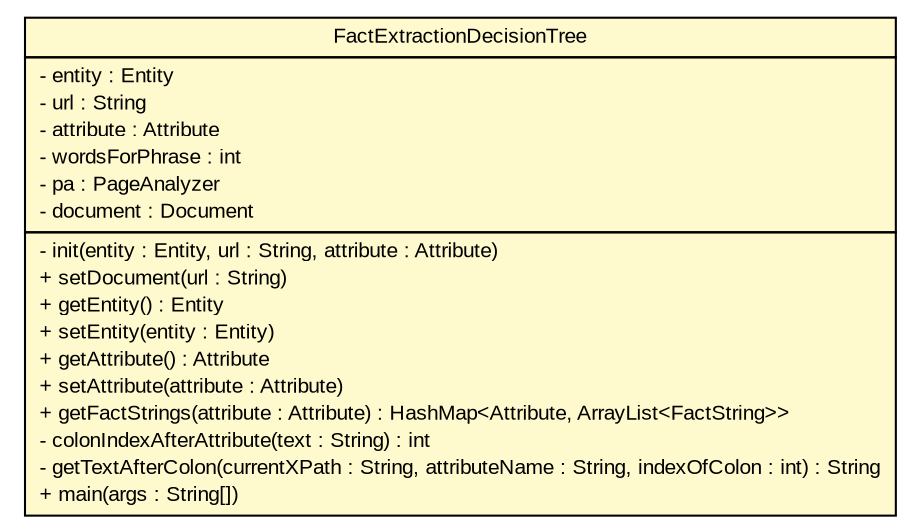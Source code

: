#!/usr/local/bin/dot
#
# Class diagram 
# Generated by UMLGraph version 5.2 (http://www.umlgraph.org/)
#

digraph G {
	edge [fontname="arial",fontsize=10,labelfontname="arial",labelfontsize=10];
	node [fontname="arial",fontsize=10,shape=plaintext];
	nodesep=0.25;
	ranksep=0.5;
	// tud.iir.extraction.fact.FactExtractionDecisionTree
	c28944 [label=<<table title="tud.iir.extraction.fact.FactExtractionDecisionTree" border="0" cellborder="1" cellspacing="0" cellpadding="2" port="p" bgcolor="lemonChiffon" href="./FactExtractionDecisionTree.html">
		<tr><td><table border="0" cellspacing="0" cellpadding="1">
<tr><td align="center" balign="center"> FactExtractionDecisionTree </td></tr>
		</table></td></tr>
		<tr><td><table border="0" cellspacing="0" cellpadding="1">
<tr><td align="left" balign="left"> - entity : Entity </td></tr>
<tr><td align="left" balign="left"> - url : String </td></tr>
<tr><td align="left" balign="left"> - attribute : Attribute </td></tr>
<tr><td align="left" balign="left"> - wordsForPhrase : int </td></tr>
<tr><td align="left" balign="left"> - pa : PageAnalyzer </td></tr>
<tr><td align="left" balign="left"> - document : Document </td></tr>
		</table></td></tr>
		<tr><td><table border="0" cellspacing="0" cellpadding="1">
<tr><td align="left" balign="left"> - init(entity : Entity, url : String, attribute : Attribute) </td></tr>
<tr><td align="left" balign="left"> + setDocument(url : String) </td></tr>
<tr><td align="left" balign="left"> + getEntity() : Entity </td></tr>
<tr><td align="left" balign="left"> + setEntity(entity : Entity) </td></tr>
<tr><td align="left" balign="left"> + getAttribute() : Attribute </td></tr>
<tr><td align="left" balign="left"> + setAttribute(attribute : Attribute) </td></tr>
<tr><td align="left" balign="left"> + getFactStrings(attribute : Attribute) : HashMap&lt;Attribute, ArrayList&lt;FactString&gt;&gt; </td></tr>
<tr><td align="left" balign="left"> - colonIndexAfterAttribute(text : String) : int </td></tr>
<tr><td align="left" balign="left"> - getTextAfterColon(currentXPath : String, attributeName : String, indexOfColon : int) : String </td></tr>
<tr><td align="left" balign="left"> + main(args : String[]) </td></tr>
		</table></td></tr>
		</table>>, fontname="arial", fontcolor="black", fontsize=10.0];
}

